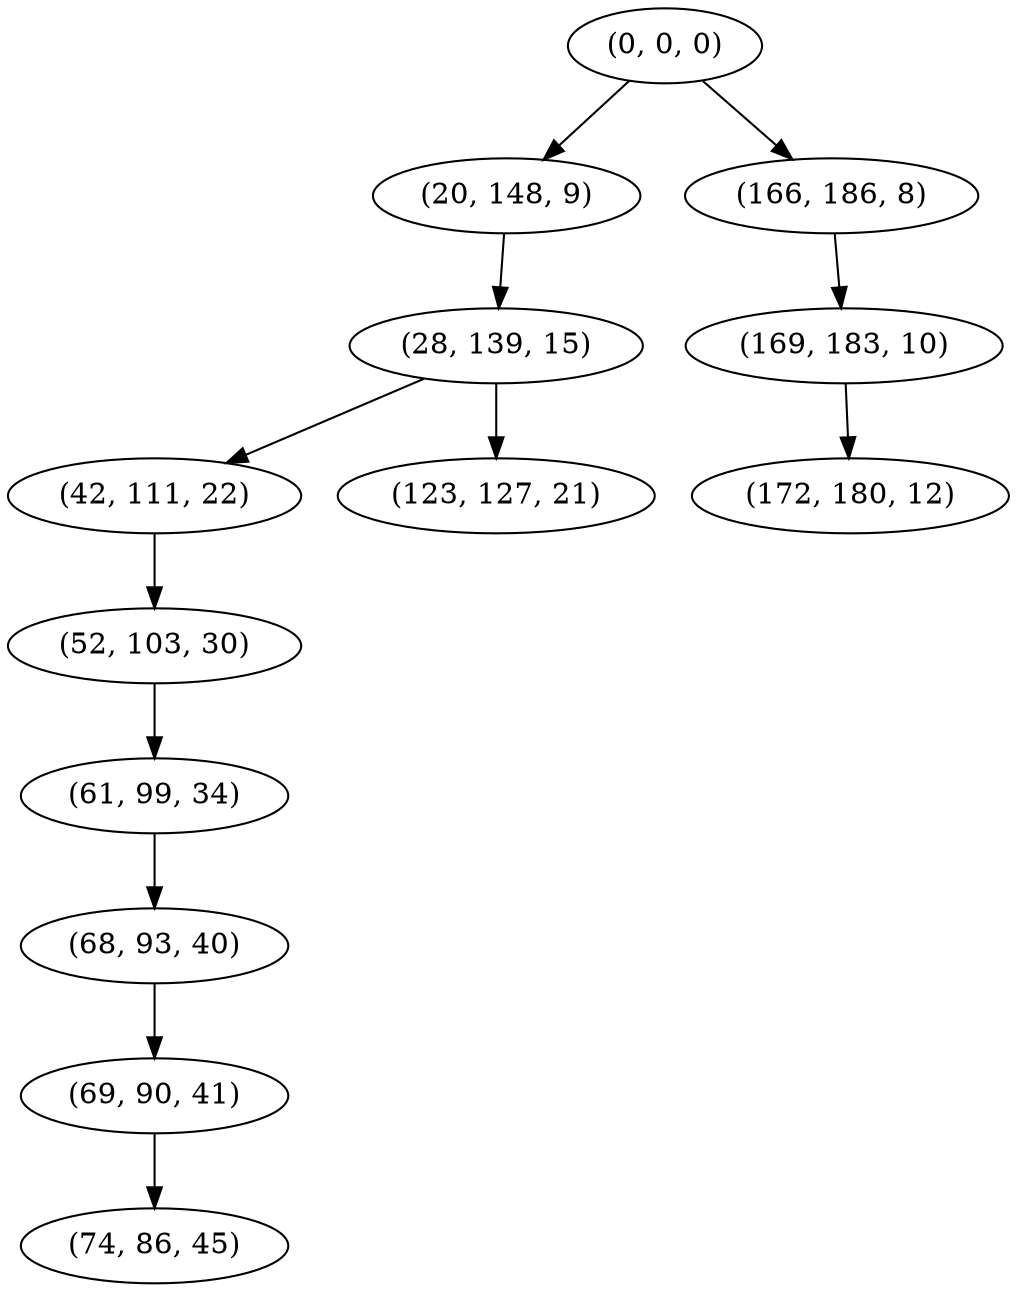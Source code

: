 digraph tree {
    "(0, 0, 0)";
    "(20, 148, 9)";
    "(28, 139, 15)";
    "(42, 111, 22)";
    "(52, 103, 30)";
    "(61, 99, 34)";
    "(68, 93, 40)";
    "(69, 90, 41)";
    "(74, 86, 45)";
    "(123, 127, 21)";
    "(166, 186, 8)";
    "(169, 183, 10)";
    "(172, 180, 12)";
    "(0, 0, 0)" -> "(20, 148, 9)";
    "(0, 0, 0)" -> "(166, 186, 8)";
    "(20, 148, 9)" -> "(28, 139, 15)";
    "(28, 139, 15)" -> "(42, 111, 22)";
    "(28, 139, 15)" -> "(123, 127, 21)";
    "(42, 111, 22)" -> "(52, 103, 30)";
    "(52, 103, 30)" -> "(61, 99, 34)";
    "(61, 99, 34)" -> "(68, 93, 40)";
    "(68, 93, 40)" -> "(69, 90, 41)";
    "(69, 90, 41)" -> "(74, 86, 45)";
    "(166, 186, 8)" -> "(169, 183, 10)";
    "(169, 183, 10)" -> "(172, 180, 12)";
}
